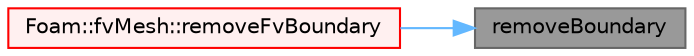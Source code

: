 digraph "removeBoundary"
{
 // LATEX_PDF_SIZE
  bgcolor="transparent";
  edge [fontname=Helvetica,fontsize=10,labelfontname=Helvetica,labelfontsize=10];
  node [fontname=Helvetica,fontsize=10,shape=box,height=0.2,width=0.4];
  rankdir="RL";
  Node1 [id="Node000001",label="removeBoundary",height=0.2,width=0.4,color="gray40", fillcolor="grey60", style="filled", fontcolor="black",tooltip=" "];
  Node1 -> Node2 [id="edge1_Node000001_Node000002",dir="back",color="steelblue1",style="solid",tooltip=" "];
  Node2 [id="Node000002",label="Foam::fvMesh::removeFvBoundary",height=0.2,width=0.4,color="red", fillcolor="#FFF0F0", style="filled",URL="$classFoam_1_1fvMesh.html#ac0182771afe06e7f2d7d52a627a0e16f",tooltip=" "];
}
